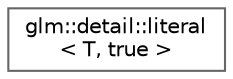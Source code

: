 digraph "Graphical Class Hierarchy"
{
 // LATEX_PDF_SIZE
  bgcolor="transparent";
  edge [fontname=Helvetica,fontsize=10,labelfontname=Helvetica,labelfontsize=10];
  node [fontname=Helvetica,fontsize=10,shape=box,height=0.2,width=0.4];
  rankdir="LR";
  Node0 [id="Node000000",label="glm::detail::literal\l\< T, true \>",height=0.2,width=0.4,color="grey40", fillcolor="white", style="filled",URL="$structglm_1_1detail_1_1literal_3_01_t_00_01true_01_4.html",tooltip=" "];
}
